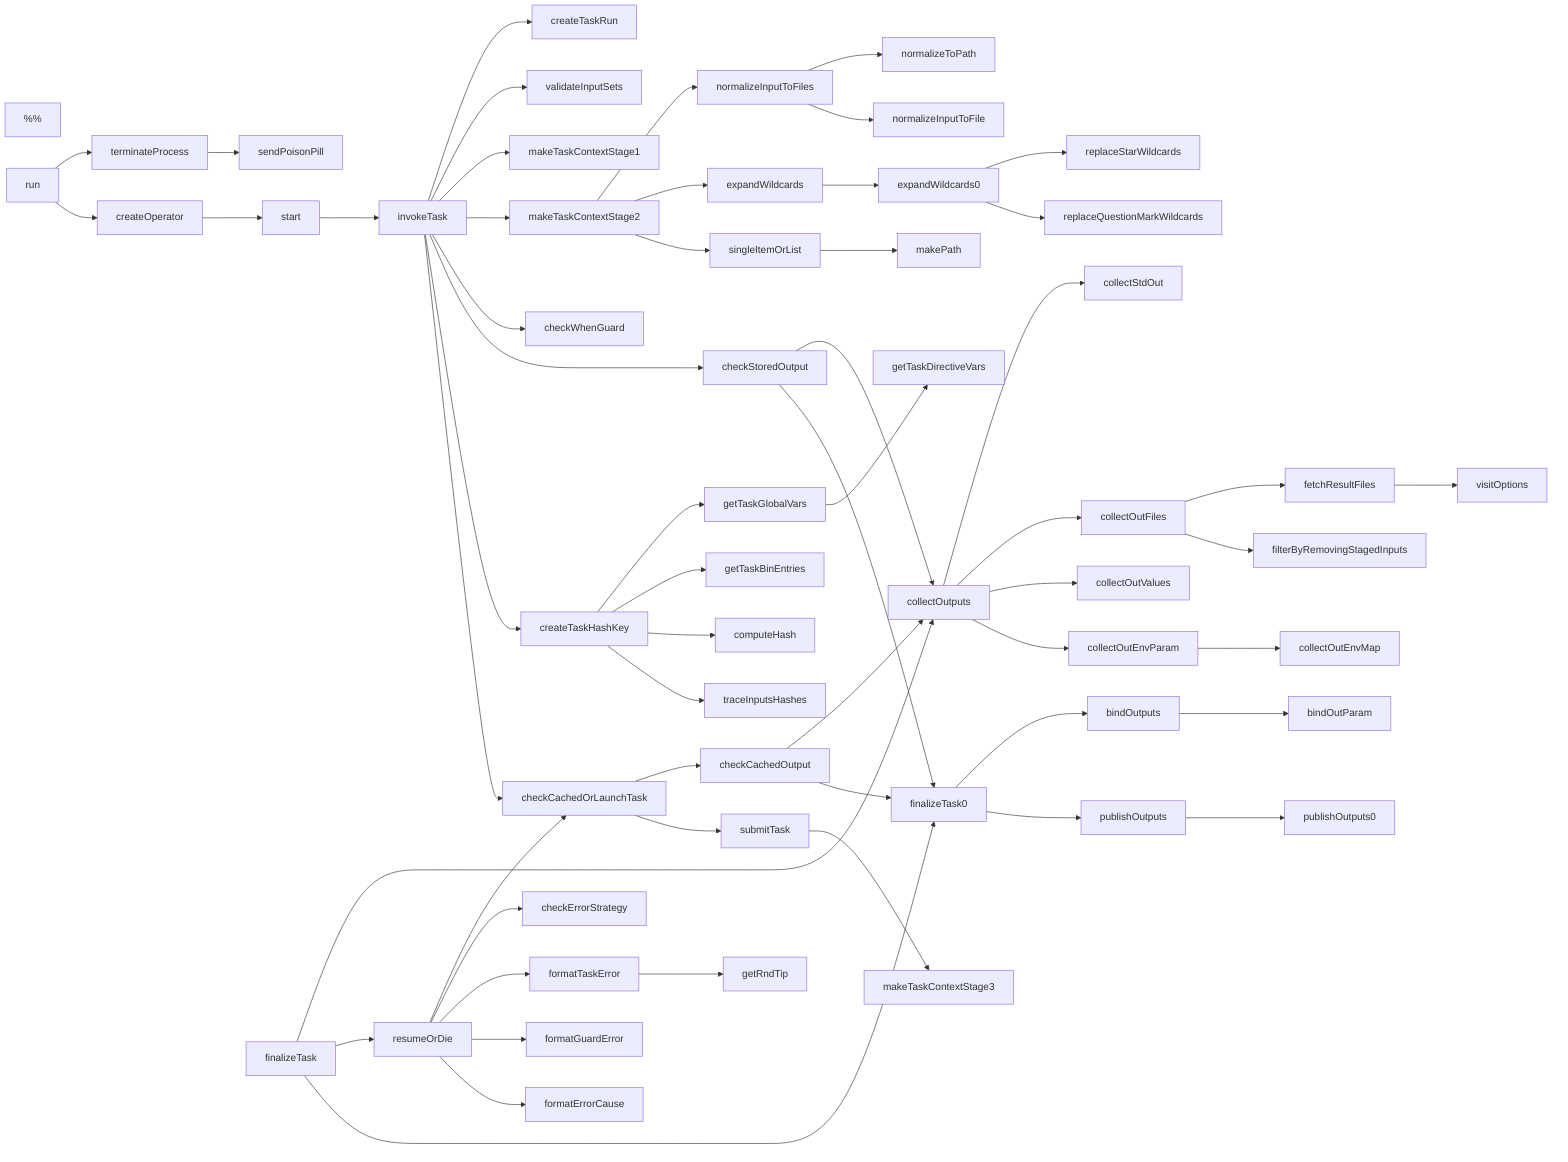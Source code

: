 flowchart LR
    %%
    %% nextflow.processor.TaskProcessor
    %%
    run --> terminateProcess
    run --> createOperator

    terminateProcess --> sendPoisonPill

    createOperator --> start
    start --> invokeTask

    invokeTask --> createTaskRun
    invokeTask --> validateInputSets
    invokeTask --> makeTaskContextStage1
    invokeTask --> makeTaskContextStage2
    invokeTask --> checkWhenGuard
    invokeTask --> checkStoredOutput
    invokeTask --> createTaskHashKey
    invokeTask --> checkCachedOrLaunchTask

    makeTaskContextStage2 --> normalizeInputToFiles
    makeTaskContextStage2 --> expandWildcards
    makeTaskContextStage2 --> singleItemOrList

    normalizeInputToFiles --> normalizeToPath
    normalizeInputToFiles --> normalizeInputToFile

    expandWildcards --> expandWildcards0
    expandWildcards0 --> replaceStarWildcards
    expandWildcards0 --> replaceQuestionMarkWildcards

    singleItemOrList --> makePath

    checkStoredOutput --> collectOutputs
    checkStoredOutput --> finalizeTask0

    createTaskHashKey --> getTaskGlobalVars
    createTaskHashKey --> getTaskBinEntries
    createTaskHashKey --> computeHash
    createTaskHashKey --> traceInputsHashes

    getTaskGlobalVars --> getTaskDirectiveVars

    checkCachedOrLaunchTask --> checkCachedOutput
    checkCachedOrLaunchTask --> submitTask

    checkCachedOutput --> collectOutputs
    checkCachedOutput --> finalizeTask0

    submitTask --> makeTaskContextStage3

    finalizeTask --> collectOutputs
    finalizeTask --> resumeOrDie
    finalizeTask --> finalizeTask0

    collectOutputs --> collectStdOut
    collectOutputs --> collectOutFiles
    collectOutputs --> collectOutValues
    collectOutputs --> collectOutEnvParam

    collectOutFiles --> fetchResultFiles
    collectOutFiles --> filterByRemovingStagedInputs
    fetchResultFiles --> visitOptions
    collectOutEnvParam --> collectOutEnvMap

    resumeOrDie --> checkCachedOrLaunchTask
    resumeOrDie --> checkErrorStrategy
    resumeOrDie --> formatTaskError
    resumeOrDie --> formatGuardError
    resumeOrDie --> formatErrorCause

    formatTaskError --> getRndTip

    finalizeTask0 --> bindOutputs
    finalizeTask0 --> publishOutputs

    bindOutputs --> bindOutParam
    publishOutputs --> publishOutputs0